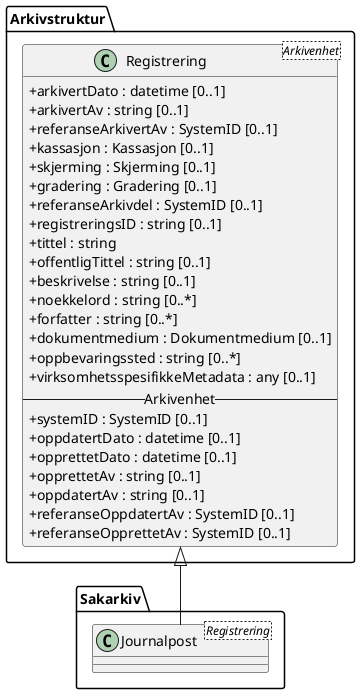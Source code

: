 @startuml
skinparam classAttributeIconSize 0

class Arkivstruktur.Registrering <Arkivenhet> {
  +arkivertDato : datetime [0..1]
  +arkivertAv : string [0..1]
  +referanseArkivertAv : SystemID [0..1]
  +kassasjon : Kassasjon [0..1]
  +skjerming : Skjerming [0..1]
  +gradering : Gradering [0..1]
  +referanseArkivdel : SystemID [0..1]
  +registreringsID : string [0..1]
  +tittel : string
  +offentligTittel : string [0..1]
  +beskrivelse : string [0..1]
  +noekkelord : string [0..*]
  +forfatter : string [0..*]
  +dokumentmedium : Dokumentmedium [0..1]
  +oppbevaringssted : string [0..*]
  +virksomhetsspesifikkeMetadata : any [0..1]
  -- Arkivenhet --
  +systemID : SystemID [0..1]
  +oppdatertDato : datetime [0..1]
  +opprettetDato : datetime [0..1]
  +opprettetAv : string [0..1]
  +oppdatertAv : string [0..1]
  +referanseOppdatertAv : SystemID [0..1]
  +referanseOpprettetAv : SystemID [0..1]
}

class Sakarkiv.Journalpost <Registrering>

Arkivstruktur.Registrering <|-- Sakarkiv.Journalpost

@enduml
